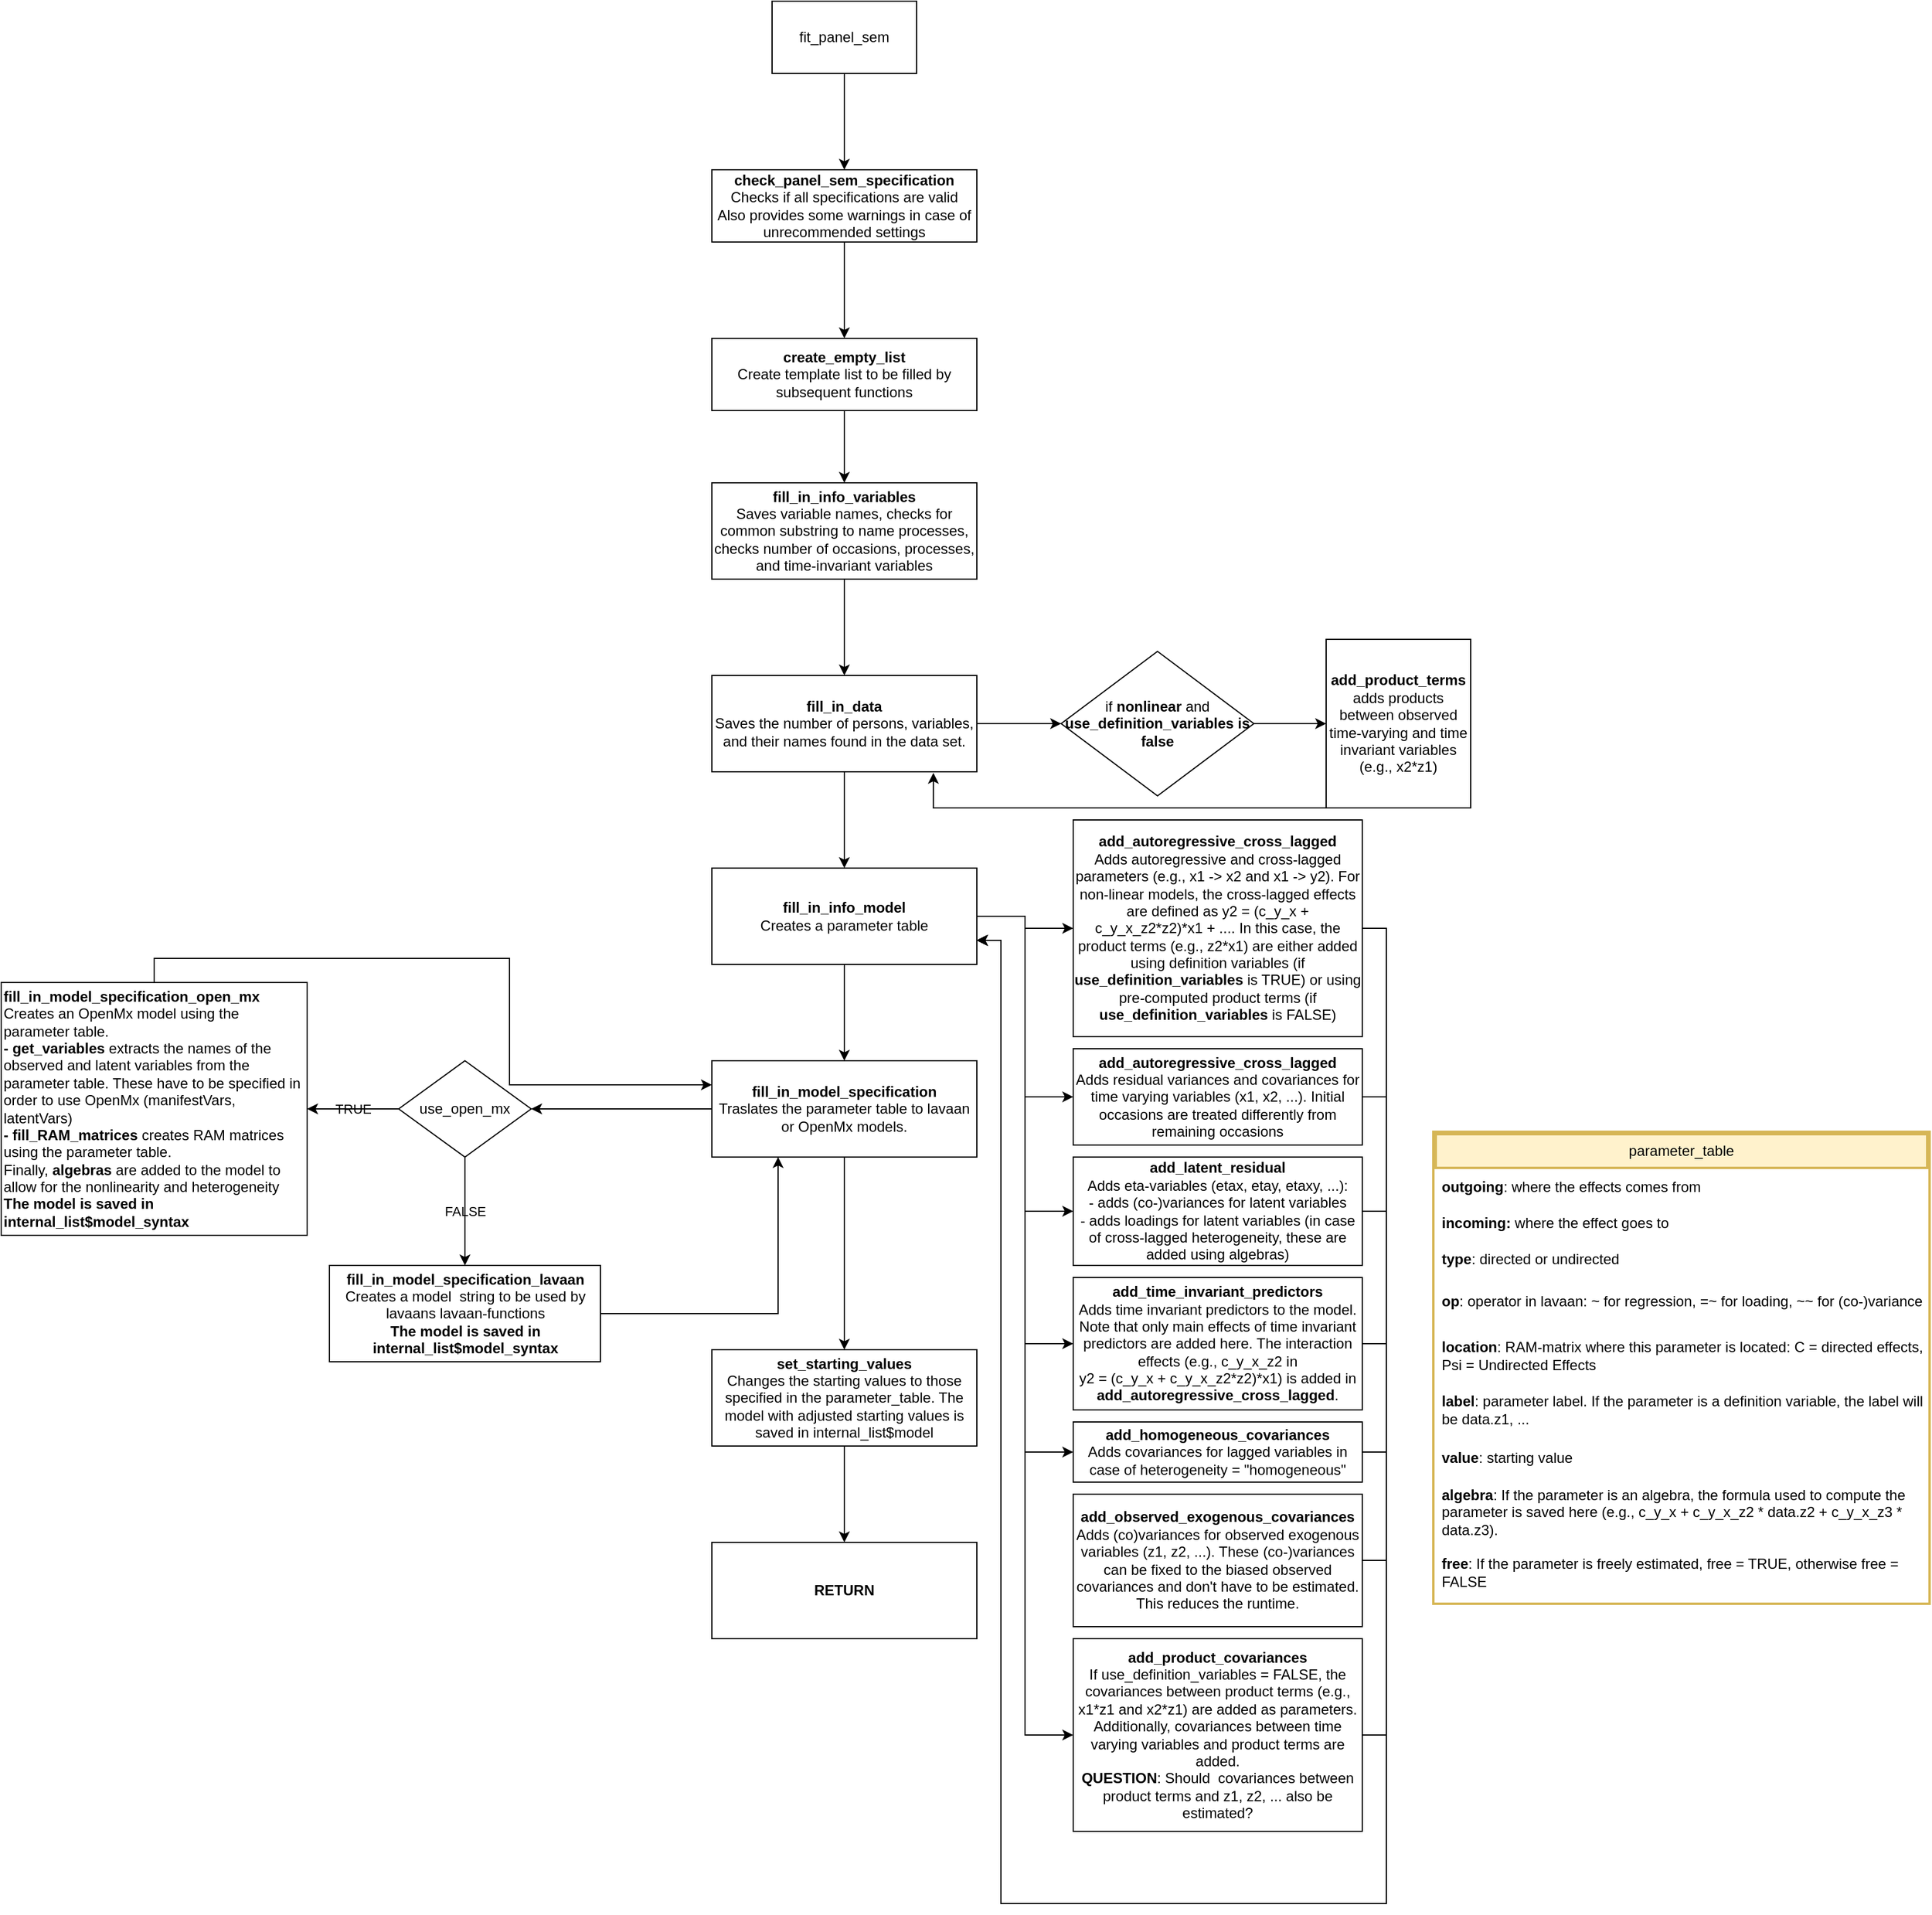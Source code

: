<mxfile version="22.0.8" type="device">
  <diagram name="Page-1" id="5vB9o8ruIQnVQMiHFnip">
    <mxGraphModel dx="3863" dy="2271" grid="1" gridSize="10" guides="1" tooltips="1" connect="1" arrows="1" fold="1" page="1" pageScale="1" pageWidth="850" pageHeight="1100" math="0" shadow="0">
      <root>
        <mxCell id="0" />
        <mxCell id="1" parent="0" />
        <mxCell id="70_Alr4ufh0Yjp-dV16d-3" value="" style="edgeStyle=orthogonalEdgeStyle;rounded=0;orthogonalLoop=1;jettySize=auto;html=1;labelBackgroundColor=none;fontColor=#000000;labelBorderColor=none;" parent="1" source="70_Alr4ufh0Yjp-dV16d-1" target="70_Alr4ufh0Yjp-dV16d-2" edge="1">
          <mxGeometry relative="1" as="geometry" />
        </mxCell>
        <mxCell id="70_Alr4ufh0Yjp-dV16d-1" value="fit_panel_sem" style="rounded=0;whiteSpace=wrap;html=1;labelBackgroundColor=none;fontColor=#000000;labelBorderColor=none;fillColor=#FFFFFF;" parent="1" vertex="1">
          <mxGeometry x="-260" y="380" width="120" height="60" as="geometry" />
        </mxCell>
        <mxCell id="70_Alr4ufh0Yjp-dV16d-5" value="" style="edgeStyle=orthogonalEdgeStyle;rounded=0;orthogonalLoop=1;jettySize=auto;html=1;labelBackgroundColor=none;fontColor=#000000;labelBorderColor=none;" parent="1" source="70_Alr4ufh0Yjp-dV16d-2" target="70_Alr4ufh0Yjp-dV16d-4" edge="1">
          <mxGeometry relative="1" as="geometry" />
        </mxCell>
        <mxCell id="70_Alr4ufh0Yjp-dV16d-2" value="&lt;div&gt;&lt;b&gt;check_panel_sem_specification&lt;/b&gt;&lt;/div&gt;&lt;div&gt;Checks if all specifications are valid&lt;/div&gt;&lt;div&gt;Also provides some warnings in case of unrecommended settings&lt;br&gt;&lt;/div&gt;" style="rounded=0;whiteSpace=wrap;html=1;labelBackgroundColor=none;fontColor=#000000;labelBorderColor=none;fillColor=#FFFFFF;" parent="1" vertex="1">
          <mxGeometry x="-310" y="520" width="220" height="60" as="geometry" />
        </mxCell>
        <mxCell id="70_Alr4ufh0Yjp-dV16d-7" value="" style="edgeStyle=orthogonalEdgeStyle;rounded=0;orthogonalLoop=1;jettySize=auto;html=1;labelBackgroundColor=none;fontColor=#000000;labelBorderColor=none;" parent="1" source="70_Alr4ufh0Yjp-dV16d-4" target="70_Alr4ufh0Yjp-dV16d-6" edge="1">
          <mxGeometry relative="1" as="geometry" />
        </mxCell>
        <mxCell id="70_Alr4ufh0Yjp-dV16d-4" value="&lt;div&gt;&lt;b&gt;create_empty_list&lt;/b&gt;&lt;/div&gt;Create template list to be filled by subsequent functions" style="rounded=0;whiteSpace=wrap;html=1;labelBackgroundColor=none;fontColor=#000000;labelBorderColor=none;fillColor=#FFFFFF;" parent="1" vertex="1">
          <mxGeometry x="-310" y="660" width="220" height="60" as="geometry" />
        </mxCell>
        <mxCell id="70_Alr4ufh0Yjp-dV16d-9" value="" style="edgeStyle=orthogonalEdgeStyle;rounded=0;orthogonalLoop=1;jettySize=auto;html=1;labelBackgroundColor=none;fontColor=#000000;labelBorderColor=none;" parent="1" source="70_Alr4ufh0Yjp-dV16d-6" target="70_Alr4ufh0Yjp-dV16d-8" edge="1">
          <mxGeometry relative="1" as="geometry" />
        </mxCell>
        <mxCell id="70_Alr4ufh0Yjp-dV16d-6" value="&lt;div&gt;&lt;b&gt;fill_in_info_variables&lt;/b&gt;&lt;/div&gt;Saves variable names, checks for common substring to name processes, checks number of occasions, processes, and time-invariant variables" style="rounded=0;whiteSpace=wrap;html=1;labelBackgroundColor=none;fontColor=#000000;labelBorderColor=none;fillColor=#FFFFFF;" parent="1" vertex="1">
          <mxGeometry x="-310" y="780" width="220" height="80" as="geometry" />
        </mxCell>
        <mxCell id="70_Alr4ufh0Yjp-dV16d-11" value="" style="edgeStyle=orthogonalEdgeStyle;rounded=0;orthogonalLoop=1;jettySize=auto;html=1;labelBackgroundColor=none;fontColor=#000000;labelBorderColor=none;" parent="1" source="70_Alr4ufh0Yjp-dV16d-8" target="70_Alr4ufh0Yjp-dV16d-10" edge="1">
          <mxGeometry relative="1" as="geometry" />
        </mxCell>
        <mxCell id="70_Alr4ufh0Yjp-dV16d-15" value="" style="edgeStyle=orthogonalEdgeStyle;rounded=0;orthogonalLoop=1;jettySize=auto;html=1;labelBackgroundColor=none;fontColor=#000000;labelBorderColor=none;" parent="1" source="70_Alr4ufh0Yjp-dV16d-8" target="70_Alr4ufh0Yjp-dV16d-14" edge="1">
          <mxGeometry relative="1" as="geometry" />
        </mxCell>
        <mxCell id="70_Alr4ufh0Yjp-dV16d-8" value="&lt;div&gt;&lt;b&gt;fill_in_data&lt;/b&gt;&lt;/div&gt;Saves the number of persons, variables, and their names found in the data set." style="rounded=0;whiteSpace=wrap;html=1;labelBackgroundColor=none;fontColor=#000000;labelBorderColor=none;fillColor=#FFFFFF;" parent="1" vertex="1">
          <mxGeometry x="-310" y="940" width="220" height="80" as="geometry" />
        </mxCell>
        <mxCell id="70_Alr4ufh0Yjp-dV16d-13" value="" style="edgeStyle=orthogonalEdgeStyle;rounded=0;orthogonalLoop=1;jettySize=auto;html=1;labelBackgroundColor=none;fontColor=#000000;labelBorderColor=none;" parent="1" source="70_Alr4ufh0Yjp-dV16d-10" target="70_Alr4ufh0Yjp-dV16d-12" edge="1">
          <mxGeometry relative="1" as="geometry" />
        </mxCell>
        <mxCell id="70_Alr4ufh0Yjp-dV16d-10" value="if &lt;b&gt;nonlinear&lt;/b&gt; and &lt;b&gt;use_definition_variables is&lt;/b&gt; &lt;b&gt;false&lt;/b&gt;" style="rhombus;whiteSpace=wrap;html=1;rounded=0;labelBackgroundColor=none;fontColor=#000000;labelBorderColor=none;fillColor=#FFFFFF;" parent="1" vertex="1">
          <mxGeometry x="-20" y="920" width="160" height="120" as="geometry" />
        </mxCell>
        <mxCell id="70_Alr4ufh0Yjp-dV16d-12" value="&lt;div&gt;&lt;b&gt;add_product_terms&lt;/b&gt;&lt;/div&gt;&lt;div&gt;adds products between observed time-varying and time invariant variables (e.g., x2*z1)&lt;br&gt;&lt;/div&gt;" style="whiteSpace=wrap;html=1;rounded=0;labelBackgroundColor=none;fontColor=#000000;labelBorderColor=none;fillColor=#FFFFFF;" parent="1" vertex="1">
          <mxGeometry x="200" y="910" width="120" height="140" as="geometry" />
        </mxCell>
        <mxCell id="70_Alr4ufh0Yjp-dV16d-17" value="" style="edgeStyle=orthogonalEdgeStyle;rounded=0;orthogonalLoop=1;jettySize=auto;html=1;labelBackgroundColor=none;fontColor=#000000;labelBorderColor=none;" parent="1" source="70_Alr4ufh0Yjp-dV16d-14" target="70_Alr4ufh0Yjp-dV16d-16" edge="1">
          <mxGeometry relative="1" as="geometry" />
        </mxCell>
        <mxCell id="70_Alr4ufh0Yjp-dV16d-18" style="edgeStyle=orthogonalEdgeStyle;rounded=0;orthogonalLoop=1;jettySize=auto;html=1;entryX=0;entryY=0.5;entryDx=0;entryDy=0;labelBackgroundColor=none;fontColor=#000000;labelBorderColor=none;" parent="1" source="70_Alr4ufh0Yjp-dV16d-14" target="70_Alr4ufh0Yjp-dV16d-19" edge="1">
          <mxGeometry relative="1" as="geometry">
            <mxPoint x="-20" y="1370" as="targetPoint" />
          </mxGeometry>
        </mxCell>
        <mxCell id="70_Alr4ufh0Yjp-dV16d-22" style="edgeStyle=orthogonalEdgeStyle;rounded=0;orthogonalLoop=1;jettySize=auto;html=1;exitX=1;exitY=0.5;exitDx=0;exitDy=0;entryX=0;entryY=0.5;entryDx=0;entryDy=0;labelBackgroundColor=none;fontColor=#000000;labelBorderColor=none;" parent="1" source="70_Alr4ufh0Yjp-dV16d-14" target="70_Alr4ufh0Yjp-dV16d-21" edge="1">
          <mxGeometry relative="1" as="geometry" />
        </mxCell>
        <mxCell id="70_Alr4ufh0Yjp-dV16d-24" style="edgeStyle=orthogonalEdgeStyle;rounded=0;orthogonalLoop=1;jettySize=auto;html=1;exitX=1;exitY=0.5;exitDx=0;exitDy=0;entryX=0;entryY=0.5;entryDx=0;entryDy=0;labelBackgroundColor=none;fontColor=#000000;labelBorderColor=none;" parent="1" source="70_Alr4ufh0Yjp-dV16d-14" target="70_Alr4ufh0Yjp-dV16d-23" edge="1">
          <mxGeometry relative="1" as="geometry" />
        </mxCell>
        <mxCell id="70_Alr4ufh0Yjp-dV16d-26" style="edgeStyle=orthogonalEdgeStyle;rounded=0;orthogonalLoop=1;jettySize=auto;html=1;exitX=1;exitY=0.5;exitDx=0;exitDy=0;entryX=0;entryY=0.5;entryDx=0;entryDy=0;labelBackgroundColor=none;fontColor=#000000;labelBorderColor=none;" parent="1" source="70_Alr4ufh0Yjp-dV16d-14" target="70_Alr4ufh0Yjp-dV16d-25" edge="1">
          <mxGeometry relative="1" as="geometry" />
        </mxCell>
        <mxCell id="70_Alr4ufh0Yjp-dV16d-29" style="edgeStyle=orthogonalEdgeStyle;rounded=0;orthogonalLoop=1;jettySize=auto;html=1;exitX=1;exitY=0.5;exitDx=0;exitDy=0;entryX=0;entryY=0.5;entryDx=0;entryDy=0;labelBackgroundColor=none;fontColor=#000000;labelBorderColor=none;" parent="1" source="70_Alr4ufh0Yjp-dV16d-14" target="70_Alr4ufh0Yjp-dV16d-28" edge="1">
          <mxGeometry relative="1" as="geometry" />
        </mxCell>
        <mxCell id="70_Alr4ufh0Yjp-dV16d-31" value="" style="edgeStyle=orthogonalEdgeStyle;rounded=0;orthogonalLoop=1;jettySize=auto;html=1;labelBackgroundColor=none;fontColor=#000000;labelBorderColor=none;" parent="1" source="70_Alr4ufh0Yjp-dV16d-14" target="70_Alr4ufh0Yjp-dV16d-30" edge="1">
          <mxGeometry relative="1" as="geometry" />
        </mxCell>
        <mxCell id="70_Alr4ufh0Yjp-dV16d-14" value="&lt;div&gt;&lt;b&gt;fill_in_info_model&lt;/b&gt;&lt;/div&gt;Creates a parameter table" style="rounded=0;whiteSpace=wrap;html=1;labelBackgroundColor=none;fontColor=#000000;labelBorderColor=none;fillColor=#FFFFFF;" parent="1" vertex="1">
          <mxGeometry x="-310" y="1100" width="220" height="80" as="geometry" />
        </mxCell>
        <mxCell id="70_Alr4ufh0Yjp-dV16d-47" style="edgeStyle=orthogonalEdgeStyle;rounded=0;orthogonalLoop=1;jettySize=auto;html=1;exitX=1;exitY=0.5;exitDx=0;exitDy=0;entryX=1;entryY=0.75;entryDx=0;entryDy=0;labelBackgroundColor=none;fontColor=#000000;labelBorderColor=none;" parent="1" source="70_Alr4ufh0Yjp-dV16d-16" target="70_Alr4ufh0Yjp-dV16d-14" edge="1">
          <mxGeometry relative="1" as="geometry">
            <Array as="points">
              <mxPoint x="250" y="1150" />
              <mxPoint x="250" y="1960" />
              <mxPoint x="-70" y="1960" />
              <mxPoint x="-70" y="1160" />
            </Array>
          </mxGeometry>
        </mxCell>
        <mxCell id="70_Alr4ufh0Yjp-dV16d-16" value="&lt;div&gt;&lt;b&gt;add_autoregressive_cross_lagged&lt;/b&gt;&lt;/div&gt;Adds autoregressive and cross-lagged parameters (e.g., x1 -&amp;gt; x2 and x1 -&amp;gt; y2). For non-linear models, the cross-lagged effects are defined as y2 = (c_y_x + c_y_x_z2*z2)*x1 + .... In this case, the product terms (e.g., z2*x1) are either added using definition variables (if &lt;b&gt;use_definition_variables &lt;/b&gt;is TRUE) or using pre-computed product terms&amp;nbsp;(if &lt;b&gt;use_definition_variables &lt;/b&gt;is FALSE)" style="rounded=0;whiteSpace=wrap;html=1;labelBackgroundColor=none;fontColor=#000000;labelBorderColor=none;fillColor=#FFFFFF;" parent="1" vertex="1">
          <mxGeometry x="-10" y="1060" width="240" height="180" as="geometry" />
        </mxCell>
        <mxCell id="70_Alr4ufh0Yjp-dV16d-48" style="edgeStyle=orthogonalEdgeStyle;rounded=0;orthogonalLoop=1;jettySize=auto;html=1;exitX=1;exitY=0.5;exitDx=0;exitDy=0;labelBackgroundColor=none;fontColor=#000000;labelBorderColor=none;" parent="1" source="70_Alr4ufh0Yjp-dV16d-19" edge="1">
          <mxGeometry relative="1" as="geometry">
            <mxPoint x="-90" y="1160" as="targetPoint" />
            <Array as="points">
              <mxPoint x="250" y="1290" />
              <mxPoint x="250" y="1960" />
              <mxPoint x="-70" y="1960" />
              <mxPoint x="-70" y="1160" />
            </Array>
          </mxGeometry>
        </mxCell>
        <mxCell id="70_Alr4ufh0Yjp-dV16d-19" value="&lt;div&gt;&lt;b&gt;add_autoregressive_cross_lagged&lt;/b&gt;&lt;/div&gt;Adds residual variances and covariances for time varying variables (x1, x2, ...). Initial occasions are treated differently from remaining occasions" style="rounded=0;whiteSpace=wrap;html=1;labelBackgroundColor=none;fontColor=#000000;labelBorderColor=none;" parent="1" vertex="1">
          <mxGeometry x="-10" y="1250" width="240" height="80" as="geometry" />
        </mxCell>
        <mxCell id="70_Alr4ufh0Yjp-dV16d-49" style="edgeStyle=orthogonalEdgeStyle;rounded=0;orthogonalLoop=1;jettySize=auto;html=1;exitX=1;exitY=0.5;exitDx=0;exitDy=0;entryX=1;entryY=0.75;entryDx=0;entryDy=0;labelBackgroundColor=none;fontColor=#000000;labelBorderColor=none;" parent="1" source="70_Alr4ufh0Yjp-dV16d-21" target="70_Alr4ufh0Yjp-dV16d-14" edge="1">
          <mxGeometry relative="1" as="geometry">
            <Array as="points">
              <mxPoint x="250" y="1385" />
              <mxPoint x="250" y="1960" />
              <mxPoint x="-70" y="1960" />
              <mxPoint x="-70" y="1160" />
            </Array>
          </mxGeometry>
        </mxCell>
        <mxCell id="70_Alr4ufh0Yjp-dV16d-21" value="&lt;div&gt;&lt;b&gt;add_latent_residual&lt;/b&gt;&lt;/div&gt;&lt;div&gt;Adds eta-variables (etax, etay, etaxy, ...):&lt;/div&gt;&lt;div&gt;- adds (co-)variances for latent variables&lt;/div&gt;&lt;div&gt;- adds loadings for latent variables (in case of cross-lagged heterogeneity, these are added using algebras)&lt;br&gt;&lt;/div&gt;" style="rounded=0;whiteSpace=wrap;html=1;labelBackgroundColor=none;fontColor=#000000;labelBorderColor=none;fillColor=#FFFFFF;" parent="1" vertex="1">
          <mxGeometry x="-10" y="1340" width="240" height="90" as="geometry" />
        </mxCell>
        <mxCell id="70_Alr4ufh0Yjp-dV16d-50" style="edgeStyle=orthogonalEdgeStyle;rounded=0;orthogonalLoop=1;jettySize=auto;html=1;exitX=1;exitY=0.5;exitDx=0;exitDy=0;entryX=1;entryY=0.75;entryDx=0;entryDy=0;labelBackgroundColor=none;fontColor=#000000;labelBorderColor=none;" parent="1" source="70_Alr4ufh0Yjp-dV16d-23" target="70_Alr4ufh0Yjp-dV16d-14" edge="1">
          <mxGeometry relative="1" as="geometry">
            <Array as="points">
              <mxPoint x="250" y="1495" />
              <mxPoint x="250" y="1960" />
              <mxPoint x="-70" y="1960" />
              <mxPoint x="-70" y="1160" />
            </Array>
          </mxGeometry>
        </mxCell>
        <mxCell id="70_Alr4ufh0Yjp-dV16d-23" value="&lt;div&gt;&lt;b&gt;add_time_invariant_predictors&lt;/b&gt;&lt;/div&gt;&lt;div&gt;Adds time invariant predictors to the model. Note that only main effects of time invariant predictors are added here. The interaction effects (e.g., c_y_x_z2 in &lt;br&gt;&lt;/div&gt;&lt;div&gt;y2 = (c_y_x + c_y_x_z2*z2)*x1) is added in &lt;b&gt;add_autoregressive_cross_lagged&lt;/b&gt;.&lt;br&gt;&lt;/div&gt;" style="rounded=0;whiteSpace=wrap;html=1;labelBackgroundColor=none;fontColor=#000000;labelBorderColor=none;fillColor=#FFFFFF;" parent="1" vertex="1">
          <mxGeometry x="-10" y="1440" width="240" height="110" as="geometry" />
        </mxCell>
        <mxCell id="70_Alr4ufh0Yjp-dV16d-51" style="edgeStyle=orthogonalEdgeStyle;rounded=0;orthogonalLoop=1;jettySize=auto;html=1;exitX=1;exitY=0.5;exitDx=0;exitDy=0;entryX=1;entryY=0.75;entryDx=0;entryDy=0;labelBackgroundColor=none;fontColor=#000000;labelBorderColor=none;" parent="1" source="70_Alr4ufh0Yjp-dV16d-25" target="70_Alr4ufh0Yjp-dV16d-14" edge="1">
          <mxGeometry relative="1" as="geometry">
            <Array as="points">
              <mxPoint x="250" y="1585" />
              <mxPoint x="250" y="1960" />
              <mxPoint x="-70" y="1960" />
              <mxPoint x="-70" y="1160" />
            </Array>
          </mxGeometry>
        </mxCell>
        <mxCell id="70_Alr4ufh0Yjp-dV16d-25" value="&lt;div&gt;&lt;b&gt;add_homogeneous_covariances&lt;/b&gt;&lt;/div&gt;&lt;div&gt;Adds covariances for lagged variables in case of heterogeneity = &quot;homogeneous&quot;&lt;br&gt;&lt;/div&gt;" style="rounded=0;whiteSpace=wrap;html=1;labelBackgroundColor=none;fontColor=#000000;labelBorderColor=none;fillColor=#FFFFFF;" parent="1" vertex="1">
          <mxGeometry x="-10" y="1560" width="240" height="50" as="geometry" />
        </mxCell>
        <mxCell id="70_Alr4ufh0Yjp-dV16d-52" style="edgeStyle=orthogonalEdgeStyle;rounded=0;orthogonalLoop=1;jettySize=auto;html=1;exitX=1;exitY=0.5;exitDx=0;exitDy=0;entryX=1;entryY=0.75;entryDx=0;entryDy=0;labelBackgroundColor=none;fontColor=#000000;labelBorderColor=none;" parent="1" source="70_Alr4ufh0Yjp-dV16d-27" target="70_Alr4ufh0Yjp-dV16d-14" edge="1">
          <mxGeometry relative="1" as="geometry">
            <mxPoint x="-90" y="1163.077" as="targetPoint" />
            <Array as="points">
              <mxPoint x="250" y="1675" />
              <mxPoint x="250" y="1960" />
              <mxPoint x="-70" y="1960" />
              <mxPoint x="-70" y="1160" />
            </Array>
          </mxGeometry>
        </mxCell>
        <mxCell id="70_Alr4ufh0Yjp-dV16d-27" value="&lt;div&gt;&lt;b&gt;add_observed_exogenous_covariances&lt;/b&gt;&lt;/div&gt;&lt;div&gt;Adds (co)variances for observed exogenous variables (z1, z2, ...). These (co-)variances can be fixed to the biased observed covariances and don&#39;t have to be estimated. This reduces the runtime.&lt;br&gt;&lt;/div&gt;" style="rounded=0;whiteSpace=wrap;html=1;labelBackgroundColor=none;fontColor=#000000;labelBorderColor=none;fillColor=#FFFFFF;" parent="1" vertex="1">
          <mxGeometry x="-10" y="1620" width="240" height="110" as="geometry" />
        </mxCell>
        <mxCell id="70_Alr4ufh0Yjp-dV16d-53" style="edgeStyle=orthogonalEdgeStyle;rounded=0;orthogonalLoop=1;jettySize=auto;html=1;exitX=1;exitY=0.5;exitDx=0;exitDy=0;entryX=1;entryY=0.75;entryDx=0;entryDy=0;labelBackgroundColor=none;fontColor=#000000;labelBorderColor=none;" parent="1" source="70_Alr4ufh0Yjp-dV16d-28" target="70_Alr4ufh0Yjp-dV16d-14" edge="1">
          <mxGeometry relative="1" as="geometry">
            <mxPoint x="-90" y="1170" as="targetPoint" />
            <Array as="points">
              <mxPoint x="250" y="1820" />
              <mxPoint x="250" y="1960" />
              <mxPoint x="-70" y="1960" />
              <mxPoint x="-70" y="1160" />
            </Array>
          </mxGeometry>
        </mxCell>
        <mxCell id="70_Alr4ufh0Yjp-dV16d-28" value="&lt;div&gt;&lt;b&gt;add_product_covariances&lt;/b&gt;&lt;/div&gt;&lt;div&gt;If use_definition_variables = FALSE, the covariances between product terms (e.g., x1*z1 and x2*z1) are added as parameters. Additionally, covariances between time varying variables and product terms are added.&lt;/div&gt;&lt;div&gt;&lt;b&gt;QUESTION&lt;/b&gt;: Should&amp;nbsp; covariances between product terms and z1, z2, ... also be estimated?&lt;br&gt;&lt;/div&gt;" style="rounded=0;whiteSpace=wrap;html=1;labelBackgroundColor=none;fontColor=#000000;labelBorderColor=none;fillColor=#FFFFFF;" parent="1" vertex="1">
          <mxGeometry x="-10" y="1740" width="240" height="160" as="geometry" />
        </mxCell>
        <mxCell id="70_Alr4ufh0Yjp-dV16d-33" value="" style="edgeStyle=orthogonalEdgeStyle;rounded=0;orthogonalLoop=1;jettySize=auto;html=1;labelBackgroundColor=none;fontColor=#000000;labelBorderColor=none;" parent="1" source="70_Alr4ufh0Yjp-dV16d-30" target="70_Alr4ufh0Yjp-dV16d-32" edge="1">
          <mxGeometry relative="1" as="geometry" />
        </mxCell>
        <mxCell id="70_Alr4ufh0Yjp-dV16d-42" value="" style="edgeStyle=orthogonalEdgeStyle;rounded=0;orthogonalLoop=1;jettySize=auto;html=1;labelBackgroundColor=none;fontColor=#000000;labelBorderColor=none;" parent="1" source="70_Alr4ufh0Yjp-dV16d-30" target="70_Alr4ufh0Yjp-dV16d-41" edge="1">
          <mxGeometry relative="1" as="geometry" />
        </mxCell>
        <mxCell id="70_Alr4ufh0Yjp-dV16d-30" value="&lt;div&gt;&lt;b&gt;fill_in_model_specification&lt;/b&gt;&lt;/div&gt;Traslates the parameter table to lavaan or OpenMx models." style="rounded=0;whiteSpace=wrap;html=1;labelBackgroundColor=none;fontColor=#000000;labelBorderColor=none;fillColor=#FFFFFF;" parent="1" vertex="1">
          <mxGeometry x="-310" y="1260" width="220" height="80" as="geometry" />
        </mxCell>
        <mxCell id="70_Alr4ufh0Yjp-dV16d-35" value="TRUE" style="edgeStyle=orthogonalEdgeStyle;rounded=0;orthogonalLoop=1;jettySize=auto;html=1;labelBackgroundColor=none;fontColor=#000000;labelBorderColor=none;" parent="1" source="70_Alr4ufh0Yjp-dV16d-32" target="70_Alr4ufh0Yjp-dV16d-34" edge="1">
          <mxGeometry relative="1" as="geometry" />
        </mxCell>
        <mxCell id="70_Alr4ufh0Yjp-dV16d-37" value="FALSE" style="edgeStyle=orthogonalEdgeStyle;rounded=0;orthogonalLoop=1;jettySize=auto;html=1;labelBackgroundColor=none;fontColor=#000000;labelBorderColor=none;" parent="1" source="70_Alr4ufh0Yjp-dV16d-32" target="70_Alr4ufh0Yjp-dV16d-36" edge="1">
          <mxGeometry relative="1" as="geometry" />
        </mxCell>
        <mxCell id="70_Alr4ufh0Yjp-dV16d-32" value="use_open_mx" style="rhombus;whiteSpace=wrap;html=1;rounded=0;labelBackgroundColor=none;fontColor=#000000;labelBorderColor=none;fillColor=#FFFFFF;" parent="1" vertex="1">
          <mxGeometry x="-570" y="1260" width="110" height="80" as="geometry" />
        </mxCell>
        <mxCell id="70_Alr4ufh0Yjp-dV16d-39" style="edgeStyle=orthogonalEdgeStyle;rounded=0;orthogonalLoop=1;jettySize=auto;html=1;exitX=0.5;exitY=0;exitDx=0;exitDy=0;entryX=0;entryY=0.25;entryDx=0;entryDy=0;labelBackgroundColor=none;fontColor=#000000;labelBorderColor=none;" parent="1" source="70_Alr4ufh0Yjp-dV16d-34" target="70_Alr4ufh0Yjp-dV16d-30" edge="1">
          <mxGeometry relative="1" as="geometry" />
        </mxCell>
        <mxCell id="70_Alr4ufh0Yjp-dV16d-34" value="&lt;div&gt;&lt;b&gt;fill_in_model_specification_open_mx&lt;/b&gt;&lt;/div&gt;&lt;div&gt;Creates an OpenMx model using the parameter table. &lt;b&gt;&lt;br&gt;&lt;/b&gt;&lt;/div&gt;&lt;div&gt;&lt;b&gt;- get_variables &lt;/b&gt;extracts the names of the observed and latent variables from the parameter table. These have to be specified in order to use OpenMx (manifestVars, latentVars)&lt;/div&gt;&lt;div&gt;&lt;b&gt;- fill_RAM_matrices &lt;/b&gt;creates RAM matrices using the parameter table. &lt;b&gt;&lt;br&gt;&lt;/b&gt;&lt;/div&gt;&lt;div&gt;Finally, &lt;b&gt;algebras&lt;/b&gt; are added to the model to allow for the nonlinearity and heterogeneity&lt;b&gt;&lt;br&gt;&lt;/b&gt;&lt;/div&gt;&lt;div&gt;&lt;b&gt;The model is saved in internal_list$model_syntax&lt;br&gt;&lt;/b&gt;&lt;/div&gt;" style="whiteSpace=wrap;html=1;rounded=0;align=left;labelBackgroundColor=none;fontColor=#000000;labelBorderColor=none;fillColor=#FFFFFF;" parent="1" vertex="1">
          <mxGeometry x="-900" y="1195" width="254" height="210" as="geometry" />
        </mxCell>
        <mxCell id="70_Alr4ufh0Yjp-dV16d-40" style="edgeStyle=orthogonalEdgeStyle;rounded=0;orthogonalLoop=1;jettySize=auto;html=1;exitX=1;exitY=0.5;exitDx=0;exitDy=0;entryX=0.25;entryY=1;entryDx=0;entryDy=0;labelBackgroundColor=none;fontColor=#000000;labelBorderColor=none;" parent="1" source="70_Alr4ufh0Yjp-dV16d-36" target="70_Alr4ufh0Yjp-dV16d-30" edge="1">
          <mxGeometry relative="1" as="geometry" />
        </mxCell>
        <mxCell id="70_Alr4ufh0Yjp-dV16d-36" value="&lt;div&gt;fill_in_model_specification_lavaan&lt;/div&gt;&lt;div&gt;&lt;span style=&quot;font-weight: normal;&quot;&gt;Creates a model&amp;nbsp; string to be used by lavaans lavaan-functions&lt;/span&gt;&lt;/div&gt;&lt;div&gt;The model is saved in internal_list$model_syntax&lt;br&gt;&lt;/div&gt;" style="whiteSpace=wrap;html=1;rounded=0;fontStyle=1;labelBackgroundColor=none;fontColor=#000000;labelBorderColor=none;fillColor=#FFFFFF;" parent="1" vertex="1">
          <mxGeometry x="-627.5" y="1430" width="225" height="80" as="geometry" />
        </mxCell>
        <mxCell id="70_Alr4ufh0Yjp-dV16d-44" value="" style="edgeStyle=orthogonalEdgeStyle;rounded=0;orthogonalLoop=1;jettySize=auto;html=1;labelBackgroundColor=none;fontColor=#000000;labelBorderColor=none;" parent="1" source="70_Alr4ufh0Yjp-dV16d-41" target="70_Alr4ufh0Yjp-dV16d-43" edge="1">
          <mxGeometry relative="1" as="geometry" />
        </mxCell>
        <mxCell id="70_Alr4ufh0Yjp-dV16d-41" value="&lt;div&gt;&lt;b&gt;set_starting_values&lt;/b&gt;&lt;/div&gt;Changes the starting values to those specified in the parameter_table. The model with adjusted starting values is saved in internal_list$model" style="rounded=0;whiteSpace=wrap;html=1;labelBackgroundColor=none;fontColor=#000000;labelBorderColor=none;fillColor=#FFFFFF;" parent="1" vertex="1">
          <mxGeometry x="-310" y="1500" width="220" height="80" as="geometry" />
        </mxCell>
        <mxCell id="70_Alr4ufh0Yjp-dV16d-43" value="&lt;b&gt;RETURN&lt;/b&gt;" style="rounded=0;whiteSpace=wrap;html=1;labelBackgroundColor=none;fontColor=#000000;labelBorderColor=none;fillColor=#FFFFFF;" parent="1" vertex="1">
          <mxGeometry x="-310" y="1660" width="220" height="80" as="geometry" />
        </mxCell>
        <mxCell id="70_Alr4ufh0Yjp-dV16d-55" style="edgeStyle=orthogonalEdgeStyle;rounded=0;orthogonalLoop=1;jettySize=auto;html=1;exitX=0;exitY=1;exitDx=0;exitDy=0;entryX=0.836;entryY=1.011;entryDx=0;entryDy=0;entryPerimeter=0;labelBackgroundColor=none;fontColor=#000000;labelBorderColor=none;" parent="1" source="70_Alr4ufh0Yjp-dV16d-12" target="70_Alr4ufh0Yjp-dV16d-8" edge="1">
          <mxGeometry relative="1" as="geometry">
            <Array as="points">
              <mxPoint x="-126" y="1050" />
            </Array>
          </mxGeometry>
        </mxCell>
        <mxCell id="dLrUDGBbzdPv1yNp9VUC-2" value="parameter_table" style="swimlane;fontStyle=0;childLayout=stackLayout;horizontal=1;startSize=30;horizontalStack=0;resizeParent=1;resizeParentMax=0;resizeLast=0;collapsible=1;marginBottom=0;whiteSpace=wrap;html=1;fillColor=#fff2cc;strokeColor=#d6b656;gradientColor=none;strokeWidth=4;rounded=0;shadow=0;glass=0;labelBackgroundColor=none;fontColor=#000000;labelBorderColor=none;" vertex="1" parent="1">
          <mxGeometry x="290" y="1320" width="410" height="390" as="geometry">
            <mxRectangle x="-570" y="750" width="130" height="30" as="alternateBounds" />
          </mxGeometry>
        </mxCell>
        <mxCell id="dLrUDGBbzdPv1yNp9VUC-3" value="&lt;b&gt;outgoing&lt;/b&gt;: where the effects comes from" style="text;strokeColor=none;fillColor=#FFFFFF;align=left;verticalAlign=middle;spacingLeft=4;spacingRight=4;overflow=hidden;points=[[0,0.5],[1,0.5]];portConstraint=eastwest;rotatable=0;whiteSpace=wrap;html=1;labelBackgroundColor=none;fontColor=#000000;labelBorderColor=none;" vertex="1" parent="dLrUDGBbzdPv1yNp9VUC-2">
          <mxGeometry y="30" width="410" height="30" as="geometry" />
        </mxCell>
        <mxCell id="dLrUDGBbzdPv1yNp9VUC-4" value="&lt;b&gt;incoming: &lt;/b&gt;where the effect goes to&lt;b&gt;&lt;br&gt;&lt;/b&gt;" style="text;strokeColor=none;fillColor=#FFFFFF;align=left;verticalAlign=middle;spacingLeft=4;spacingRight=4;overflow=hidden;points=[[0,0.5],[1,0.5]];portConstraint=eastwest;rotatable=0;whiteSpace=wrap;html=1;labelBackgroundColor=none;fontColor=#000000;labelBorderColor=none;" vertex="1" parent="dLrUDGBbzdPv1yNp9VUC-2">
          <mxGeometry y="60" width="410" height="30" as="geometry" />
        </mxCell>
        <mxCell id="dLrUDGBbzdPv1yNp9VUC-5" value="&lt;b&gt;type&lt;/b&gt;: directed or undirected" style="text;strokeColor=none;fillColor=#FFFFFF;align=left;verticalAlign=middle;spacingLeft=4;spacingRight=4;overflow=hidden;points=[[0,0.5],[1,0.5]];portConstraint=eastwest;rotatable=0;whiteSpace=wrap;html=1;labelBackgroundColor=none;fontColor=#000000;labelBorderColor=none;" vertex="1" parent="dLrUDGBbzdPv1yNp9VUC-2">
          <mxGeometry y="90" width="410" height="30" as="geometry" />
        </mxCell>
        <mxCell id="dLrUDGBbzdPv1yNp9VUC-6" value="&lt;b&gt;op&lt;/b&gt;: operator in lavaan: ~ for regression, =~ for loading, ~~ for (co-)variance" style="text;strokeColor=none;fillColor=#FFFFFF;align=left;verticalAlign=middle;spacingLeft=4;spacingRight=4;overflow=hidden;points=[[0,0.5],[1,0.5]];portConstraint=eastwest;rotatable=0;whiteSpace=wrap;html=1;labelBackgroundColor=none;fontColor=#000000;labelBorderColor=none;" vertex="1" parent="dLrUDGBbzdPv1yNp9VUC-2">
          <mxGeometry y="120" width="410" height="40" as="geometry" />
        </mxCell>
        <mxCell id="dLrUDGBbzdPv1yNp9VUC-7" value="&lt;b&gt;location&lt;/b&gt;: RAM-matrix where this parameter is located: C = directed effects, Psi = Undirected Effects" style="text;strokeColor=none;fillColor=#FFFFFF;align=left;verticalAlign=middle;spacingLeft=4;spacingRight=4;overflow=hidden;points=[[0,0.5],[1,0.5]];portConstraint=eastwest;rotatable=0;whiteSpace=wrap;html=1;labelBackgroundColor=none;fontColor=#000000;labelBorderColor=none;" vertex="1" parent="dLrUDGBbzdPv1yNp9VUC-2">
          <mxGeometry y="160" width="410" height="50" as="geometry" />
        </mxCell>
        <mxCell id="dLrUDGBbzdPv1yNp9VUC-8" value="&lt;b&gt;label&lt;/b&gt;: parameter label. If the parameter is a definition variable, the label will be data.z1, ..." style="text;strokeColor=none;fillColor=#FFFFFF;align=left;verticalAlign=middle;spacingLeft=4;spacingRight=4;overflow=hidden;points=[[0,0.5],[1,0.5]];portConstraint=eastwest;rotatable=0;whiteSpace=wrap;html=1;labelBackgroundColor=none;fontColor=#000000;labelBorderColor=none;" vertex="1" parent="dLrUDGBbzdPv1yNp9VUC-2">
          <mxGeometry y="210" width="410" height="40" as="geometry" />
        </mxCell>
        <mxCell id="dLrUDGBbzdPv1yNp9VUC-9" value="&lt;b&gt;value&lt;/b&gt;: starting value" style="text;strokeColor=none;fillColor=#FFFFFF;align=left;verticalAlign=middle;spacingLeft=4;spacingRight=4;overflow=hidden;points=[[0,0.5],[1,0.5]];portConstraint=eastwest;rotatable=0;whiteSpace=wrap;html=1;labelBackgroundColor=none;fontColor=#000000;labelBorderColor=none;" vertex="1" parent="dLrUDGBbzdPv1yNp9VUC-2">
          <mxGeometry y="250" width="410" height="40" as="geometry" />
        </mxCell>
        <mxCell id="dLrUDGBbzdPv1yNp9VUC-12" value="&lt;b&gt;algebra&lt;/b&gt;: If the parameter is an algebra, the formula used to compute the parameter is saved here (e.g., c_y_x + c_y_x_z2 * data.z2 + c_y_x_z3 * data.z3).&lt;br&gt;&lt;pre tabindex=&quot;0&quot; aria-label=&quot;Console Output&quot; role=&quot;document&quot; class=&quot;GND-IWGDH3B&quot; id=&quot;rstudio_console_output&quot; style=&quot;font-family: &amp;quot;Ubuntu Mono&amp;quot;, monospace; font-size: 13.333px; outline: none; border: medium; word-break: break-all; margin: 0px; user-select: text; line-height: 1.25; font-style: normal; font-variant-ligatures: normal; font-variant-caps: normal; font-weight: 400; letter-spacing: normal; text-indent: 0px; text-transform: none; word-spacing: 0px; -webkit-text-stroke-width: 0px; text-decoration-thickness: initial; text-decoration-style: initial; text-decoration-color: initial;&quot;&gt;&lt;span tabindex=&quot;-1&quot; class=&quot;GND-IWGDI3B&quot; role=&quot;document&quot; style=&quot;outline: none;&quot;&gt;&lt;/span&gt;&lt;/pre&gt;&lt;pre style=&quot;font-family: &amp;quot;Ubuntu Mono&amp;quot;, monospace; font-size: 13.333px; outline: none; border: medium; word-break: break-all; margin: 0px; user-select: text; line-height: 1.25; font-style: normal; font-variant-ligatures: normal; font-variant-caps: normal; font-weight: 400; letter-spacing: normal; text-indent: 0px; text-transform: none; word-spacing: 0px; -webkit-text-stroke-width: 0px; text-decoration-thickness: initial; text-decoration-style: initial; text-decoration-color: initial;&quot; id=&quot;rstudio_console_output&quot; class=&quot;GND-IWGDH3B&quot; role=&quot;document&quot; aria-label=&quot;Console Output&quot; tabindex=&quot;0&quot;&gt;&lt;span style=&quot;outline: none;&quot; role=&quot;document&quot; class=&quot;GND-IWGDI3B&quot; tabindex=&quot;-1&quot;&gt;&lt;/span&gt;&lt;/pre&gt;" style="text;strokeColor=none;fillColor=#ffffff;align=left;verticalAlign=middle;spacingLeft=4;spacingRight=4;overflow=hidden;points=[[0,0.5],[1,0.5]];portConstraint=eastwest;rotatable=0;whiteSpace=wrap;html=1;labelBackgroundColor=none;fontColor=#000000;labelBorderColor=none;" vertex="1" parent="dLrUDGBbzdPv1yNp9VUC-2">
          <mxGeometry y="290" width="410" height="50" as="geometry" />
        </mxCell>
        <mxCell id="dLrUDGBbzdPv1yNp9VUC-10" value="&lt;b&gt;free&lt;/b&gt;: If the parameter is freely estimated, free = TRUE, otherwise free = FALSE&lt;br&gt;&lt;pre tabindex=&quot;0&quot; aria-label=&quot;Console Output&quot; role=&quot;document&quot; class=&quot;GND-IWGDH3B&quot; id=&quot;rstudio_console_output&quot; style=&quot;font-family: &amp;quot;Ubuntu Mono&amp;quot;, monospace; font-size: 13.333px; outline: none; border: medium; word-break: break-all; margin: 0px; user-select: text; line-height: 1.25; font-style: normal; font-variant-ligatures: normal; font-variant-caps: normal; font-weight: 400; letter-spacing: normal; text-indent: 0px; text-transform: none; word-spacing: 0px; -webkit-text-stroke-width: 0px; text-decoration-thickness: initial; text-decoration-style: initial; text-decoration-color: initial;&quot;&gt;&lt;span tabindex=&quot;-1&quot; class=&quot;GND-IWGDI3B&quot; role=&quot;document&quot; style=&quot;outline: none;&quot;&gt;&lt;/span&gt;&lt;/pre&gt;&lt;pre style=&quot;font-family: &amp;quot;Ubuntu Mono&amp;quot;, monospace; font-size: 13.333px; outline: none; border: medium; word-break: break-all; margin: 0px; user-select: text; line-height: 1.25; font-style: normal; font-variant-ligatures: normal; font-variant-caps: normal; font-weight: 400; letter-spacing: normal; text-indent: 0px; text-transform: none; word-spacing: 0px; -webkit-text-stroke-width: 0px; text-decoration-thickness: initial; text-decoration-style: initial; text-decoration-color: initial;&quot; id=&quot;rstudio_console_output&quot; class=&quot;GND-IWGDH3B&quot; role=&quot;document&quot; aria-label=&quot;Console Output&quot; tabindex=&quot;0&quot;&gt;&lt;span style=&quot;outline: none;&quot; role=&quot;document&quot; class=&quot;GND-IWGDI3B&quot; tabindex=&quot;-1&quot;&gt;&lt;/span&gt;&lt;/pre&gt;" style="text;strokeColor=none;fillColor=#FFFFFF;align=left;verticalAlign=middle;spacingLeft=4;spacingRight=4;overflow=hidden;points=[[0,0.5],[1,0.5]];portConstraint=eastwest;rotatable=0;whiteSpace=wrap;html=1;labelBackgroundColor=none;fontColor=#000000;labelBorderColor=none;" vertex="1" parent="dLrUDGBbzdPv1yNp9VUC-2">
          <mxGeometry y="340" width="410" height="50" as="geometry" />
        </mxCell>
      </root>
    </mxGraphModel>
  </diagram>
</mxfile>
